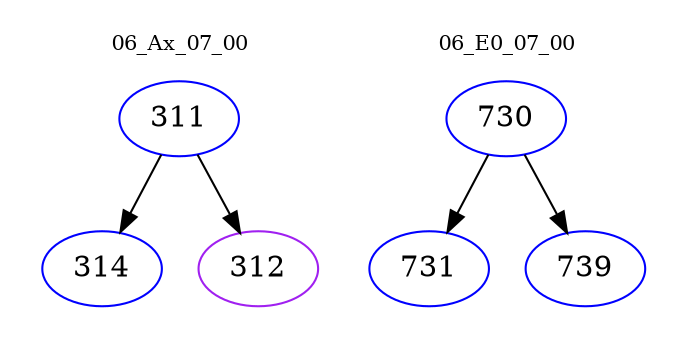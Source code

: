 digraph{
subgraph cluster_0 {
color = white
label = "06_Ax_07_00";
fontsize=10;
T0_311 [label="311", color="blue"]
T0_311 -> T0_314 [color="black"]
T0_314 [label="314", color="blue"]
T0_311 -> T0_312 [color="black"]
T0_312 [label="312", color="purple"]
}
subgraph cluster_1 {
color = white
label = "06_E0_07_00";
fontsize=10;
T1_730 [label="730", color="blue"]
T1_730 -> T1_731 [color="black"]
T1_731 [label="731", color="blue"]
T1_730 -> T1_739 [color="black"]
T1_739 [label="739", color="blue"]
}
}
